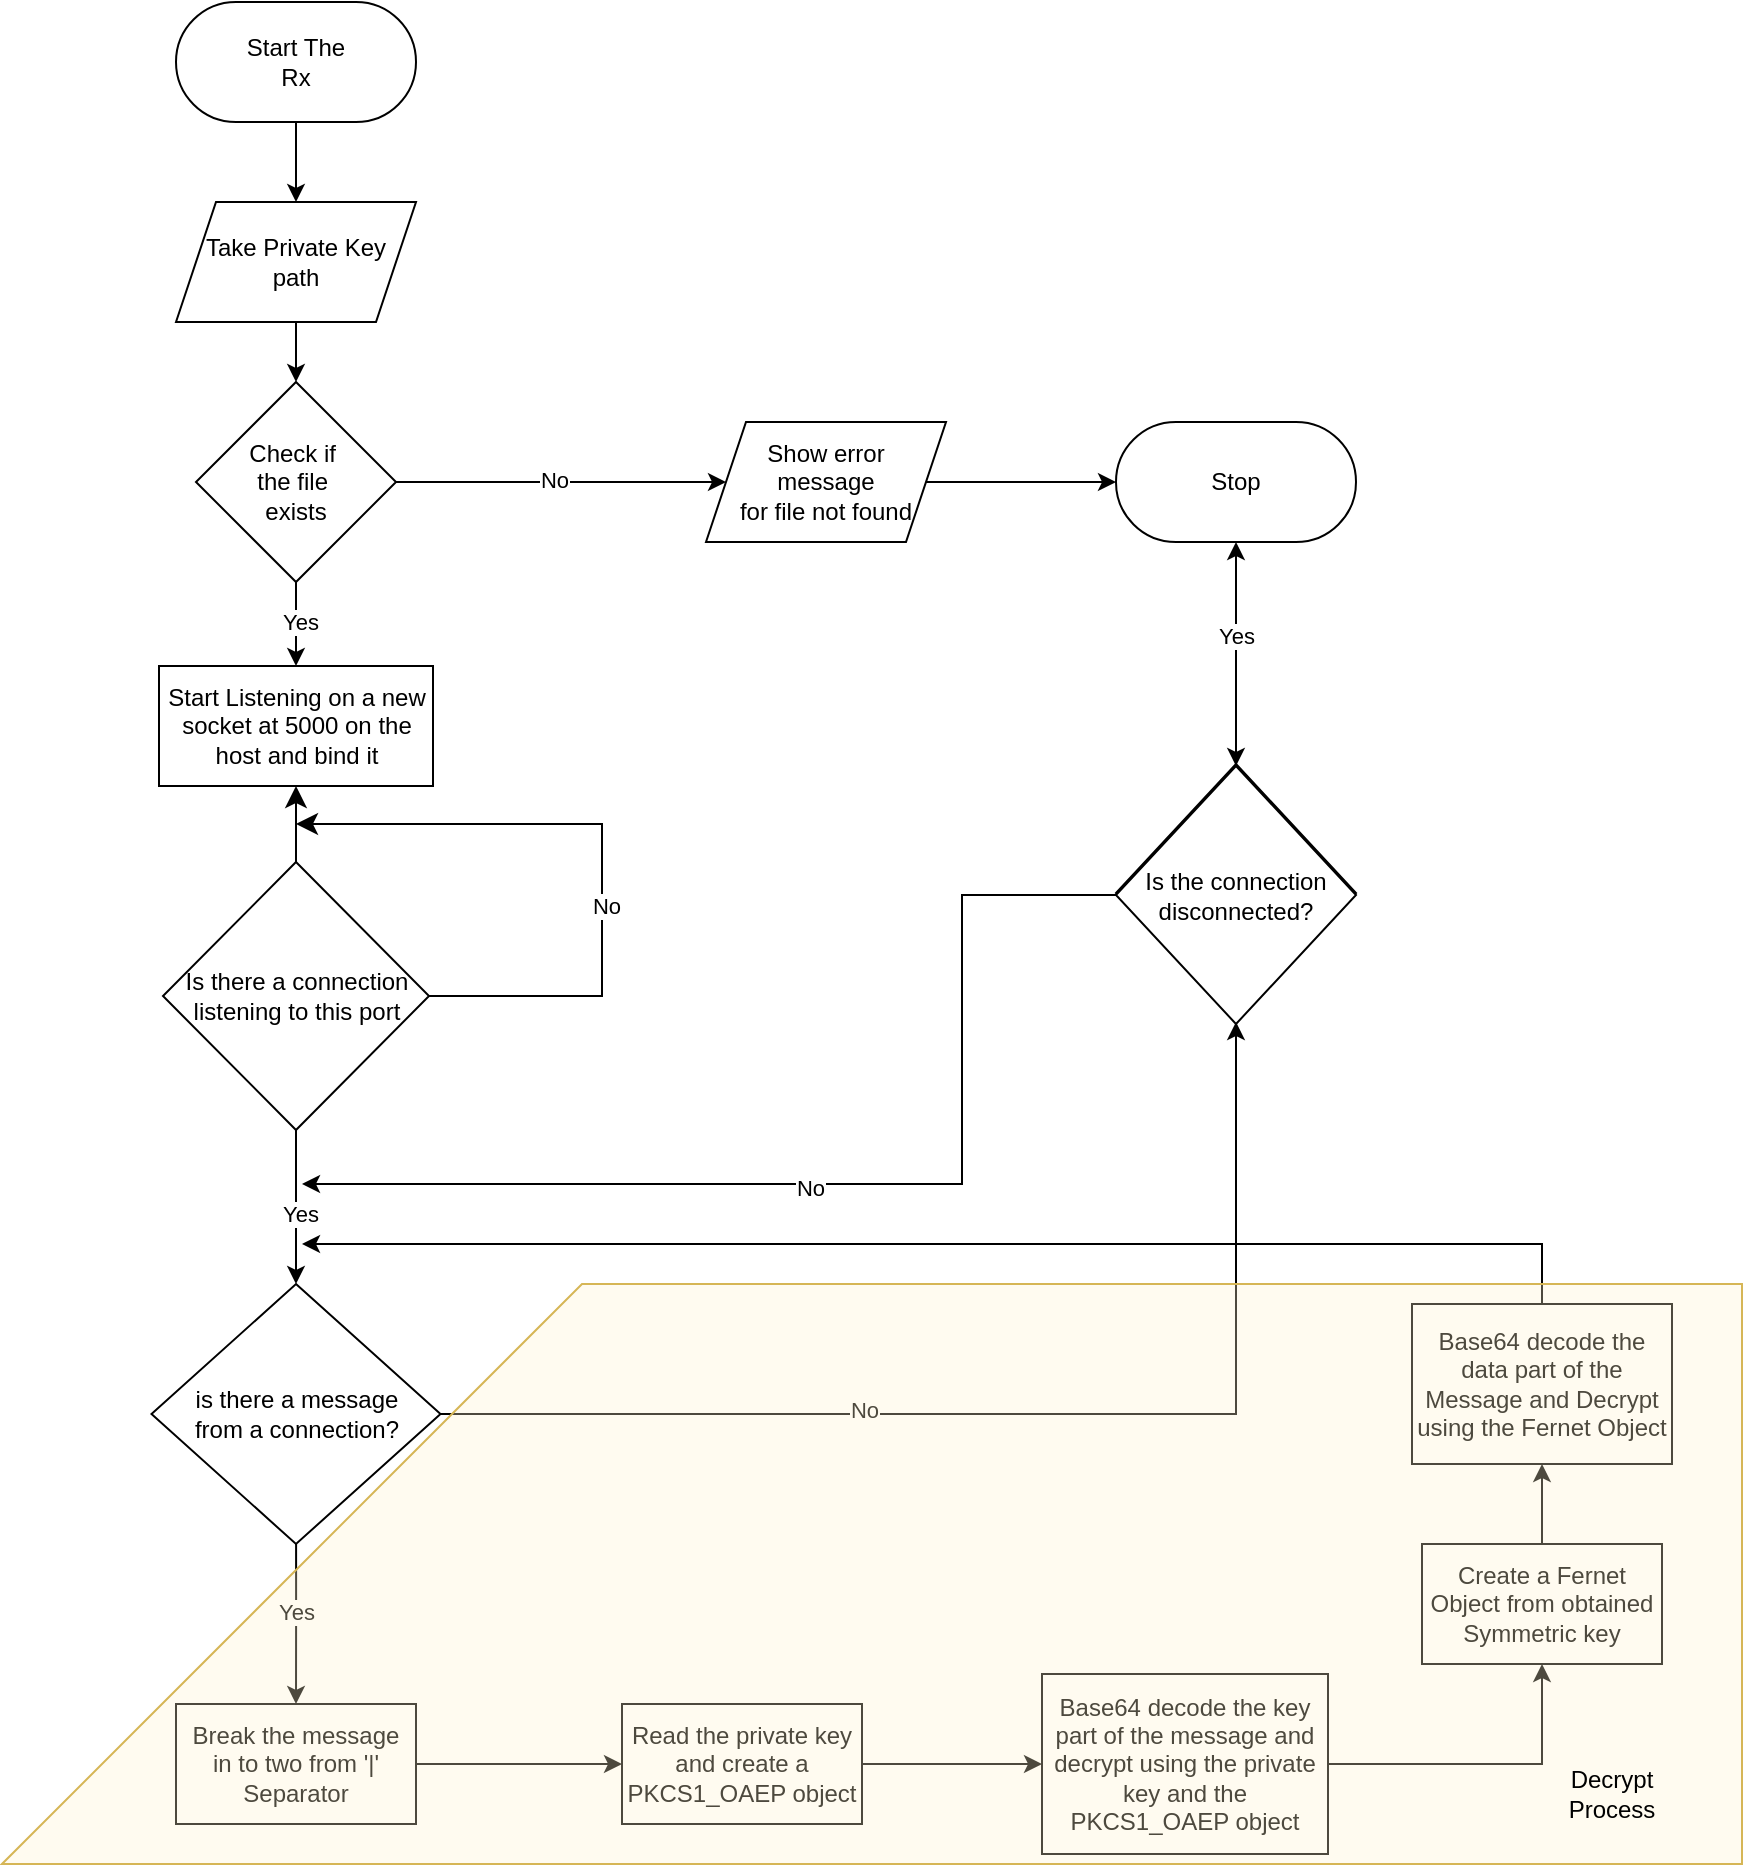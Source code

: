 <mxfile version="24.2.5" type="github">
  <diagram name="Page-1" id="AmtjGHkQkYa9CfD1JUIu">
    <mxGraphModel dx="2487" dy="1335" grid="1" gridSize="10" guides="1" tooltips="1" connect="1" arrows="1" fold="1" page="0" pageScale="1" pageWidth="850" pageHeight="1100" math="0" shadow="0">
      <root>
        <mxCell id="0" />
        <mxCell id="1" parent="0" />
        <mxCell id="hNDmYx2iGcgmjt5Hm5wT-1" style="edgeStyle=orthogonalEdgeStyle;rounded=0;orthogonalLoop=1;jettySize=auto;html=1;" edge="1" parent="1" source="hNDmYx2iGcgmjt5Hm5wT-2" target="hNDmYx2iGcgmjt5Hm5wT-4">
          <mxGeometry relative="1" as="geometry" />
        </mxCell>
        <mxCell id="hNDmYx2iGcgmjt5Hm5wT-2" value="Start The&lt;br&gt;Rx" style="rounded=1;whiteSpace=wrap;html=1;arcSize=50;" vertex="1" parent="1">
          <mxGeometry x="-393" y="-161" width="120" height="60" as="geometry" />
        </mxCell>
        <mxCell id="hNDmYx2iGcgmjt5Hm5wT-3" style="edgeStyle=orthogonalEdgeStyle;rounded=0;orthogonalLoop=1;jettySize=auto;html=1;entryX=0.5;entryY=0;entryDx=0;entryDy=0;" edge="1" parent="1" source="hNDmYx2iGcgmjt5Hm5wT-4" target="hNDmYx2iGcgmjt5Hm5wT-9">
          <mxGeometry relative="1" as="geometry" />
        </mxCell>
        <mxCell id="hNDmYx2iGcgmjt5Hm5wT-4" value="Take Private Key &lt;br&gt;path" style="shape=parallelogram;perimeter=parallelogramPerimeter;whiteSpace=wrap;html=1;fixedSize=1;" vertex="1" parent="1">
          <mxGeometry x="-393" y="-61" width="120" height="60" as="geometry" />
        </mxCell>
        <mxCell id="hNDmYx2iGcgmjt5Hm5wT-5" style="edgeStyle=orthogonalEdgeStyle;rounded=0;orthogonalLoop=1;jettySize=auto;html=1;" edge="1" parent="1" source="hNDmYx2iGcgmjt5Hm5wT-9" target="hNDmYx2iGcgmjt5Hm5wT-12">
          <mxGeometry relative="1" as="geometry">
            <mxPoint x="-133" y="79" as="targetPoint" />
          </mxGeometry>
        </mxCell>
        <mxCell id="hNDmYx2iGcgmjt5Hm5wT-6" value="No" style="edgeLabel;html=1;align=center;verticalAlign=middle;resizable=0;points=[];" vertex="1" connectable="0" parent="hNDmYx2iGcgmjt5Hm5wT-5">
          <mxGeometry x="-0.046" y="1" relative="1" as="geometry">
            <mxPoint as="offset" />
          </mxGeometry>
        </mxCell>
        <mxCell id="hNDmYx2iGcgmjt5Hm5wT-7" style="edgeStyle=orthogonalEdgeStyle;rounded=0;orthogonalLoop=1;jettySize=auto;html=1;" edge="1" parent="1" source="hNDmYx2iGcgmjt5Hm5wT-9" target="hNDmYx2iGcgmjt5Hm5wT-13">
          <mxGeometry relative="1" as="geometry" />
        </mxCell>
        <mxCell id="hNDmYx2iGcgmjt5Hm5wT-8" value="Yes" style="edgeLabel;html=1;align=center;verticalAlign=middle;resizable=0;points=[];" vertex="1" connectable="0" parent="hNDmYx2iGcgmjt5Hm5wT-7">
          <mxGeometry x="-0.05" y="2" relative="1" as="geometry">
            <mxPoint as="offset" />
          </mxGeometry>
        </mxCell>
        <mxCell id="hNDmYx2iGcgmjt5Hm5wT-9" value="&lt;div&gt;Check if&amp;nbsp;&lt;/div&gt;&lt;div&gt;the file&amp;nbsp;&lt;/div&gt;&lt;div&gt;exists&lt;/div&gt;" style="rhombus;whiteSpace=wrap;html=1;" vertex="1" parent="1">
          <mxGeometry x="-383" y="29" width="100" height="100" as="geometry" />
        </mxCell>
        <mxCell id="hNDmYx2iGcgmjt5Hm5wT-10" value="Stop" style="rounded=1;whiteSpace=wrap;html=1;arcSize=50;" vertex="1" parent="1">
          <mxGeometry x="77" y="49" width="120" height="60" as="geometry" />
        </mxCell>
        <mxCell id="hNDmYx2iGcgmjt5Hm5wT-11" style="edgeStyle=orthogonalEdgeStyle;rounded=0;orthogonalLoop=1;jettySize=auto;html=1;entryX=0;entryY=0.5;entryDx=0;entryDy=0;" edge="1" parent="1" source="hNDmYx2iGcgmjt5Hm5wT-12" target="hNDmYx2iGcgmjt5Hm5wT-10">
          <mxGeometry relative="1" as="geometry" />
        </mxCell>
        <mxCell id="hNDmYx2iGcgmjt5Hm5wT-12" value="Show error&lt;br&gt;message&lt;br&gt;for file not found" style="shape=parallelogram;perimeter=parallelogramPerimeter;whiteSpace=wrap;html=1;fixedSize=1;" vertex="1" parent="1">
          <mxGeometry x="-128" y="49" width="120" height="60" as="geometry" />
        </mxCell>
        <mxCell id="hNDmYx2iGcgmjt5Hm5wT-13" value="Start Listening on a new socket at 5000 on the host and bind it" style="rounded=0;whiteSpace=wrap;html=1;" vertex="1" parent="1">
          <mxGeometry x="-401.5" y="171" width="137" height="60" as="geometry" />
        </mxCell>
        <mxCell id="hNDmYx2iGcgmjt5Hm5wT-17" style="edgeStyle=none;curved=1;rounded=0;orthogonalLoop=1;jettySize=auto;html=1;entryX=0.5;entryY=1;entryDx=0;entryDy=0;fontSize=12;startSize=8;endSize=8;" edge="1" parent="1" source="hNDmYx2iGcgmjt5Hm5wT-16" target="hNDmYx2iGcgmjt5Hm5wT-13">
          <mxGeometry relative="1" as="geometry" />
        </mxCell>
        <mxCell id="hNDmYx2iGcgmjt5Hm5wT-18" style="edgeStyle=orthogonalEdgeStyle;rounded=0;orthogonalLoop=1;jettySize=auto;html=1;fontSize=12;startSize=8;endSize=8;" edge="1" parent="1" source="hNDmYx2iGcgmjt5Hm5wT-16">
          <mxGeometry relative="1" as="geometry">
            <mxPoint x="-333" y="250" as="targetPoint" />
            <Array as="points">
              <mxPoint x="-180" y="336" />
              <mxPoint x="-180" y="250" />
              <mxPoint x="-330" y="250" />
            </Array>
          </mxGeometry>
        </mxCell>
        <mxCell id="hNDmYx2iGcgmjt5Hm5wT-21" value="No" style="edgeLabel;html=1;align=center;verticalAlign=middle;resizable=0;points=[];" vertex="1" connectable="0" parent="hNDmYx2iGcgmjt5Hm5wT-18">
          <mxGeometry x="-0.188" y="-2" relative="1" as="geometry">
            <mxPoint as="offset" />
          </mxGeometry>
        </mxCell>
        <mxCell id="hNDmYx2iGcgmjt5Hm5wT-19" style="edgeStyle=orthogonalEdgeStyle;rounded=0;orthogonalLoop=1;jettySize=auto;html=1;" edge="1" parent="1" source="hNDmYx2iGcgmjt5Hm5wT-16">
          <mxGeometry relative="1" as="geometry">
            <mxPoint x="-333" y="480" as="targetPoint" />
          </mxGeometry>
        </mxCell>
        <mxCell id="hNDmYx2iGcgmjt5Hm5wT-20" value="Yes" style="edgeLabel;html=1;align=center;verticalAlign=middle;resizable=0;points=[];" vertex="1" connectable="0" parent="hNDmYx2iGcgmjt5Hm5wT-19">
          <mxGeometry x="0.084" y="1" relative="1" as="geometry">
            <mxPoint as="offset" />
          </mxGeometry>
        </mxCell>
        <mxCell id="hNDmYx2iGcgmjt5Hm5wT-16" value="Is there a connection listening to this port" style="rhombus;whiteSpace=wrap;html=1;" vertex="1" parent="1">
          <mxGeometry x="-399.5" y="269" width="133" height="134" as="geometry" />
        </mxCell>
        <mxCell id="hNDmYx2iGcgmjt5Hm5wT-24" style="edgeStyle=orthogonalEdgeStyle;rounded=0;orthogonalLoop=1;jettySize=auto;html=1;" edge="1" parent="1" source="hNDmYx2iGcgmjt5Hm5wT-23" target="hNDmYx2iGcgmjt5Hm5wT-10">
          <mxGeometry relative="1" as="geometry" />
        </mxCell>
        <mxCell id="hNDmYx2iGcgmjt5Hm5wT-34" value="Yes" style="edgeLabel;html=1;align=center;verticalAlign=middle;resizable=0;points=[];" vertex="1" connectable="0" parent="hNDmYx2iGcgmjt5Hm5wT-24">
          <mxGeometry x="0.15" relative="1" as="geometry">
            <mxPoint as="offset" />
          </mxGeometry>
        </mxCell>
        <mxCell id="hNDmYx2iGcgmjt5Hm5wT-31" value="" style="edgeStyle=orthogonalEdgeStyle;rounded=0;orthogonalLoop=1;jettySize=auto;html=1;" edge="1" parent="1" source="hNDmYx2iGcgmjt5Hm5wT-23" target="hNDmYx2iGcgmjt5Hm5wT-30">
          <mxGeometry relative="1" as="geometry" />
        </mxCell>
        <mxCell id="hNDmYx2iGcgmjt5Hm5wT-23" value="Is the connection&lt;br&gt;disconnected?" style="rhombus;whiteSpace=wrap;html=1;" vertex="1" parent="1">
          <mxGeometry x="77" y="220" width="120" height="129" as="geometry" />
        </mxCell>
        <mxCell id="hNDmYx2iGcgmjt5Hm5wT-28" style="edgeStyle=orthogonalEdgeStyle;rounded=0;orthogonalLoop=1;jettySize=auto;html=1;" edge="1" parent="1" source="hNDmYx2iGcgmjt5Hm5wT-27" target="hNDmYx2iGcgmjt5Hm5wT-23">
          <mxGeometry relative="1" as="geometry" />
        </mxCell>
        <mxCell id="hNDmYx2iGcgmjt5Hm5wT-29" value="No" style="edgeLabel;html=1;align=center;verticalAlign=middle;resizable=0;points=[];" vertex="1" connectable="0" parent="hNDmYx2iGcgmjt5Hm5wT-28">
          <mxGeometry x="-0.29" y="2" relative="1" as="geometry">
            <mxPoint as="offset" />
          </mxGeometry>
        </mxCell>
        <mxCell id="hNDmYx2iGcgmjt5Hm5wT-35" style="edgeStyle=orthogonalEdgeStyle;rounded=0;orthogonalLoop=1;jettySize=auto;html=1;entryX=0.5;entryY=0;entryDx=0;entryDy=0;" edge="1" parent="1" source="hNDmYx2iGcgmjt5Hm5wT-27" target="hNDmYx2iGcgmjt5Hm5wT-37">
          <mxGeometry relative="1" as="geometry">
            <mxPoint x="-333.0" y="680" as="targetPoint" />
          </mxGeometry>
        </mxCell>
        <mxCell id="hNDmYx2iGcgmjt5Hm5wT-36" value="Yes" style="edgeLabel;html=1;align=center;verticalAlign=middle;resizable=0;points=[];" vertex="1" connectable="0" parent="hNDmYx2iGcgmjt5Hm5wT-35">
          <mxGeometry x="-0.161" relative="1" as="geometry">
            <mxPoint as="offset" />
          </mxGeometry>
        </mxCell>
        <mxCell id="hNDmYx2iGcgmjt5Hm5wT-27" value="is there a message&lt;br&gt;from a connection?" style="rhombus;whiteSpace=wrap;html=1;" vertex="1" parent="1">
          <mxGeometry x="-405.25" y="480" width="144.5" height="130" as="geometry" />
        </mxCell>
        <mxCell id="hNDmYx2iGcgmjt5Hm5wT-32" style="edgeStyle=orthogonalEdgeStyle;rounded=0;orthogonalLoop=1;jettySize=auto;html=1;" edge="1" parent="1" source="hNDmYx2iGcgmjt5Hm5wT-30">
          <mxGeometry relative="1" as="geometry">
            <mxPoint x="-330" y="430" as="targetPoint" />
            <Array as="points">
              <mxPoint y="286" />
              <mxPoint y="430" />
            </Array>
          </mxGeometry>
        </mxCell>
        <mxCell id="hNDmYx2iGcgmjt5Hm5wT-33" value="No" style="edgeLabel;html=1;align=center;verticalAlign=middle;resizable=0;points=[];" vertex="1" connectable="0" parent="hNDmYx2iGcgmjt5Hm5wT-32">
          <mxGeometry x="0.081" y="2" relative="1" as="geometry">
            <mxPoint as="offset" />
          </mxGeometry>
        </mxCell>
        <mxCell id="hNDmYx2iGcgmjt5Hm5wT-30" value="Is the connection&lt;br&gt;disconnected?" style="rhombus;whiteSpace=wrap;html=1;" vertex="1" parent="1">
          <mxGeometry x="77" y="221" width="120" height="129" as="geometry" />
        </mxCell>
        <mxCell id="hNDmYx2iGcgmjt5Hm5wT-39" style="edgeStyle=orthogonalEdgeStyle;rounded=0;orthogonalLoop=1;jettySize=auto;html=1;entryX=0;entryY=0.5;entryDx=0;entryDy=0;" edge="1" parent="1" source="hNDmYx2iGcgmjt5Hm5wT-37" target="hNDmYx2iGcgmjt5Hm5wT-40">
          <mxGeometry relative="1" as="geometry">
            <mxPoint x="-120" y="720" as="targetPoint" />
          </mxGeometry>
        </mxCell>
        <mxCell id="hNDmYx2iGcgmjt5Hm5wT-37" value="Break the message&lt;br&gt;in to two from &#39;|&#39; Separator" style="rounded=0;whiteSpace=wrap;html=1;" vertex="1" parent="1">
          <mxGeometry x="-393" y="690" width="120" height="60" as="geometry" />
        </mxCell>
        <mxCell id="hNDmYx2iGcgmjt5Hm5wT-41" style="edgeStyle=orthogonalEdgeStyle;rounded=0;orthogonalLoop=1;jettySize=auto;html=1;entryX=0;entryY=0.5;entryDx=0;entryDy=0;" edge="1" parent="1" source="hNDmYx2iGcgmjt5Hm5wT-40" target="hNDmYx2iGcgmjt5Hm5wT-42">
          <mxGeometry relative="1" as="geometry">
            <mxPoint x="-30" y="730" as="targetPoint" />
          </mxGeometry>
        </mxCell>
        <mxCell id="hNDmYx2iGcgmjt5Hm5wT-40" value="Read the private key and create a PKCS1_OAEP object" style="rounded=0;whiteSpace=wrap;html=1;" vertex="1" parent="1">
          <mxGeometry x="-170" y="690" width="120" height="60" as="geometry" />
        </mxCell>
        <mxCell id="hNDmYx2iGcgmjt5Hm5wT-46" style="edgeStyle=orthogonalEdgeStyle;rounded=0;orthogonalLoop=1;jettySize=auto;html=1;" edge="1" parent="1" source="hNDmYx2iGcgmjt5Hm5wT-42" target="hNDmYx2iGcgmjt5Hm5wT-45">
          <mxGeometry relative="1" as="geometry" />
        </mxCell>
        <mxCell id="hNDmYx2iGcgmjt5Hm5wT-42" value="Base64 decode the key part of the message and decrypt using the private key and the PKCS1_OAEP object" style="whiteSpace=wrap;html=1;" vertex="1" parent="1">
          <mxGeometry x="40" y="675" width="143" height="90" as="geometry" />
        </mxCell>
        <mxCell id="hNDmYx2iGcgmjt5Hm5wT-49" style="edgeStyle=orthogonalEdgeStyle;rounded=0;orthogonalLoop=1;jettySize=auto;html=1;" edge="1" parent="1" source="hNDmYx2iGcgmjt5Hm5wT-44">
          <mxGeometry relative="1" as="geometry">
            <mxPoint x="-330" y="460" as="targetPoint" />
            <Array as="points">
              <mxPoint x="290" y="460" />
            </Array>
          </mxGeometry>
        </mxCell>
        <mxCell id="hNDmYx2iGcgmjt5Hm5wT-44" value="Base64 decode the data part of the Message and Decrypt using the Fernet Object" style="rounded=1;whiteSpace=wrap;html=1;arcSize=0;" vertex="1" parent="1">
          <mxGeometry x="225" y="490" width="130" height="80" as="geometry" />
        </mxCell>
        <mxCell id="hNDmYx2iGcgmjt5Hm5wT-48" style="edgeStyle=orthogonalEdgeStyle;rounded=0;orthogonalLoop=1;jettySize=auto;html=1;exitX=0.5;exitY=0;exitDx=0;exitDy=0;entryX=0.5;entryY=1;entryDx=0;entryDy=0;" edge="1" parent="1" source="hNDmYx2iGcgmjt5Hm5wT-45" target="hNDmYx2iGcgmjt5Hm5wT-44">
          <mxGeometry relative="1" as="geometry" />
        </mxCell>
        <mxCell id="hNDmYx2iGcgmjt5Hm5wT-45" value="Create a Fernet Object from obtained Symmetric key" style="rounded=0;whiteSpace=wrap;html=1;" vertex="1" parent="1">
          <mxGeometry x="230" y="610" width="120" height="60" as="geometry" />
        </mxCell>
        <mxCell id="hNDmYx2iGcgmjt5Hm5wT-56" value="" style="shape=card;whiteSpace=wrap;html=1;size=300;fillColor=#fff2cc;strokeColor=#d6b656;strokeOpacity=100;fillOpacity=30;arcSize=24;" vertex="1" parent="1">
          <mxGeometry x="-480" y="480" width="870" height="290" as="geometry" />
        </mxCell>
        <mxCell id="hNDmYx2iGcgmjt5Hm5wT-60" value="Decrypt&lt;br&gt;Process" style="text;html=1;align=center;verticalAlign=middle;whiteSpace=wrap;rounded=0;" vertex="1" parent="1">
          <mxGeometry x="295" y="720" width="60" height="30" as="geometry" />
        </mxCell>
      </root>
    </mxGraphModel>
  </diagram>
</mxfile>
